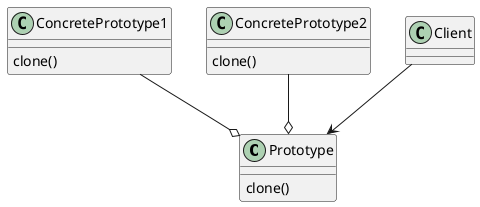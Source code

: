 @startuml
'https://plantuml.com/class-diagram

class Prototype{
    clone()
}

class ConcretePrototype1{
    clone()
}

class ConcretePrototype2{
    clone()
}

class Client

Client --> Prototype
ConcretePrototype1 --o Prototype
ConcretePrototype2 --o Prototype

@enduml